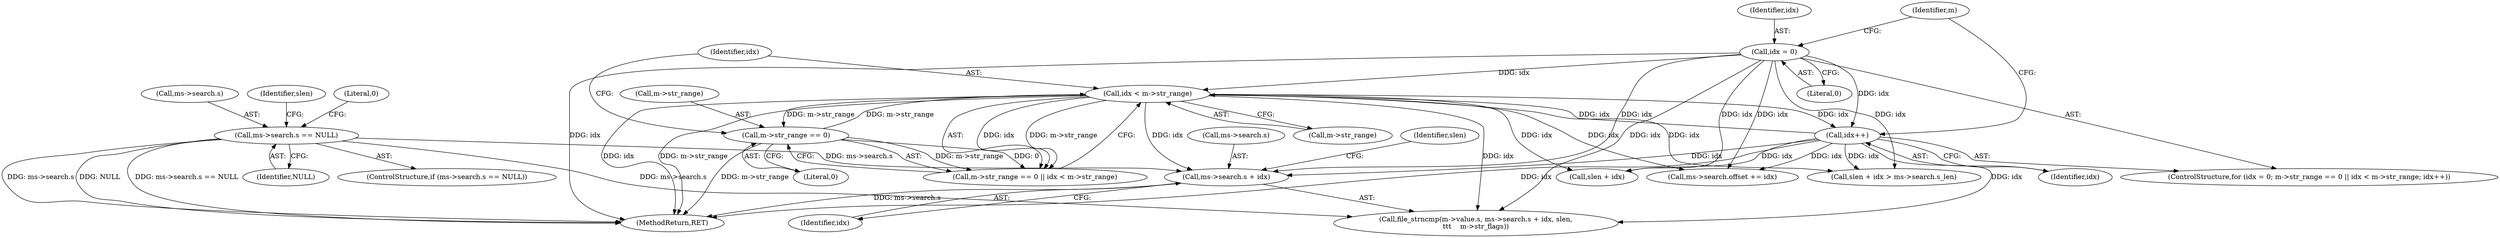digraph "0_file_4a284c89d6ef11aca34da65da7d673050a5ea320_1@pointer" {
"1000442" [label="(Call,ms->search.s + idx)"];
"1000378" [label="(Call,ms->search.s == NULL)"];
"1000406" [label="(Call,idx = 0)"];
"1000415" [label="(Call,idx < m->str_range)"];
"1000420" [label="(Call,idx++)"];
"1000410" [label="(Call,m->str_range == 0)"];
"1000416" [label="(Identifier,idx)"];
"1000443" [label="(Call,ms->search.s)"];
"1000436" [label="(Call,file_strncmp(m->value.s, ms->search.s + idx, slen,\n\t\t\t    m->str_flags))"];
"1000412" [label="(Identifier,m)"];
"1000425" [label="(Call,slen + idx)"];
"1000980" [label="(MethodReturn,RET)"];
"1000414" [label="(Literal,0)"];
"1000458" [label="(Call,ms->search.offset += idx)"];
"1000386" [label="(Literal,0)"];
"1000384" [label="(Identifier,NULL)"];
"1000379" [label="(Call,ms->search.s)"];
"1000449" [label="(Identifier,slen)"];
"1000405" [label="(ControlStructure,for (idx = 0; m->str_range == 0 || idx < m->str_range; idx++))"];
"1000408" [label="(Literal,0)"];
"1000421" [label="(Identifier,idx)"];
"1000411" [label="(Call,m->str_range)"];
"1000377" [label="(ControlStructure,if (ms->search.s == NULL))"];
"1000410" [label="(Call,m->str_range == 0)"];
"1000424" [label="(Call,slen + idx > ms->search.s_len)"];
"1000448" [label="(Identifier,idx)"];
"1000388" [label="(Identifier,slen)"];
"1000407" [label="(Identifier,idx)"];
"1000409" [label="(Call,m->str_range == 0 || idx < m->str_range)"];
"1000420" [label="(Call,idx++)"];
"1000442" [label="(Call,ms->search.s + idx)"];
"1000415" [label="(Call,idx < m->str_range)"];
"1000417" [label="(Call,m->str_range)"];
"1000406" [label="(Call,idx = 0)"];
"1000378" [label="(Call,ms->search.s == NULL)"];
"1000442" -> "1000436"  [label="AST: "];
"1000442" -> "1000448"  [label="CFG: "];
"1000443" -> "1000442"  [label="AST: "];
"1000448" -> "1000442"  [label="AST: "];
"1000449" -> "1000442"  [label="CFG: "];
"1000442" -> "1000980"  [label="DDG: ms->search.s"];
"1000378" -> "1000442"  [label="DDG: ms->search.s"];
"1000406" -> "1000442"  [label="DDG: idx"];
"1000415" -> "1000442"  [label="DDG: idx"];
"1000420" -> "1000442"  [label="DDG: idx"];
"1000378" -> "1000377"  [label="AST: "];
"1000378" -> "1000384"  [label="CFG: "];
"1000379" -> "1000378"  [label="AST: "];
"1000384" -> "1000378"  [label="AST: "];
"1000386" -> "1000378"  [label="CFG: "];
"1000388" -> "1000378"  [label="CFG: "];
"1000378" -> "1000980"  [label="DDG: NULL"];
"1000378" -> "1000980"  [label="DDG: ms->search.s"];
"1000378" -> "1000980"  [label="DDG: ms->search.s == NULL"];
"1000378" -> "1000436"  [label="DDG: ms->search.s"];
"1000406" -> "1000405"  [label="AST: "];
"1000406" -> "1000408"  [label="CFG: "];
"1000407" -> "1000406"  [label="AST: "];
"1000408" -> "1000406"  [label="AST: "];
"1000412" -> "1000406"  [label="CFG: "];
"1000406" -> "1000980"  [label="DDG: idx"];
"1000406" -> "1000415"  [label="DDG: idx"];
"1000406" -> "1000420"  [label="DDG: idx"];
"1000406" -> "1000424"  [label="DDG: idx"];
"1000406" -> "1000425"  [label="DDG: idx"];
"1000406" -> "1000436"  [label="DDG: idx"];
"1000406" -> "1000458"  [label="DDG: idx"];
"1000415" -> "1000409"  [label="AST: "];
"1000415" -> "1000417"  [label="CFG: "];
"1000416" -> "1000415"  [label="AST: "];
"1000417" -> "1000415"  [label="AST: "];
"1000409" -> "1000415"  [label="CFG: "];
"1000415" -> "1000980"  [label="DDG: idx"];
"1000415" -> "1000980"  [label="DDG: m->str_range"];
"1000415" -> "1000410"  [label="DDG: m->str_range"];
"1000415" -> "1000409"  [label="DDG: idx"];
"1000415" -> "1000409"  [label="DDG: m->str_range"];
"1000420" -> "1000415"  [label="DDG: idx"];
"1000410" -> "1000415"  [label="DDG: m->str_range"];
"1000415" -> "1000420"  [label="DDG: idx"];
"1000415" -> "1000424"  [label="DDG: idx"];
"1000415" -> "1000425"  [label="DDG: idx"];
"1000415" -> "1000436"  [label="DDG: idx"];
"1000415" -> "1000458"  [label="DDG: idx"];
"1000420" -> "1000405"  [label="AST: "];
"1000420" -> "1000421"  [label="CFG: "];
"1000421" -> "1000420"  [label="AST: "];
"1000412" -> "1000420"  [label="CFG: "];
"1000420" -> "1000980"  [label="DDG: idx"];
"1000420" -> "1000424"  [label="DDG: idx"];
"1000420" -> "1000425"  [label="DDG: idx"];
"1000420" -> "1000436"  [label="DDG: idx"];
"1000420" -> "1000458"  [label="DDG: idx"];
"1000410" -> "1000409"  [label="AST: "];
"1000410" -> "1000414"  [label="CFG: "];
"1000411" -> "1000410"  [label="AST: "];
"1000414" -> "1000410"  [label="AST: "];
"1000416" -> "1000410"  [label="CFG: "];
"1000409" -> "1000410"  [label="CFG: "];
"1000410" -> "1000980"  [label="DDG: m->str_range"];
"1000410" -> "1000409"  [label="DDG: m->str_range"];
"1000410" -> "1000409"  [label="DDG: 0"];
}
